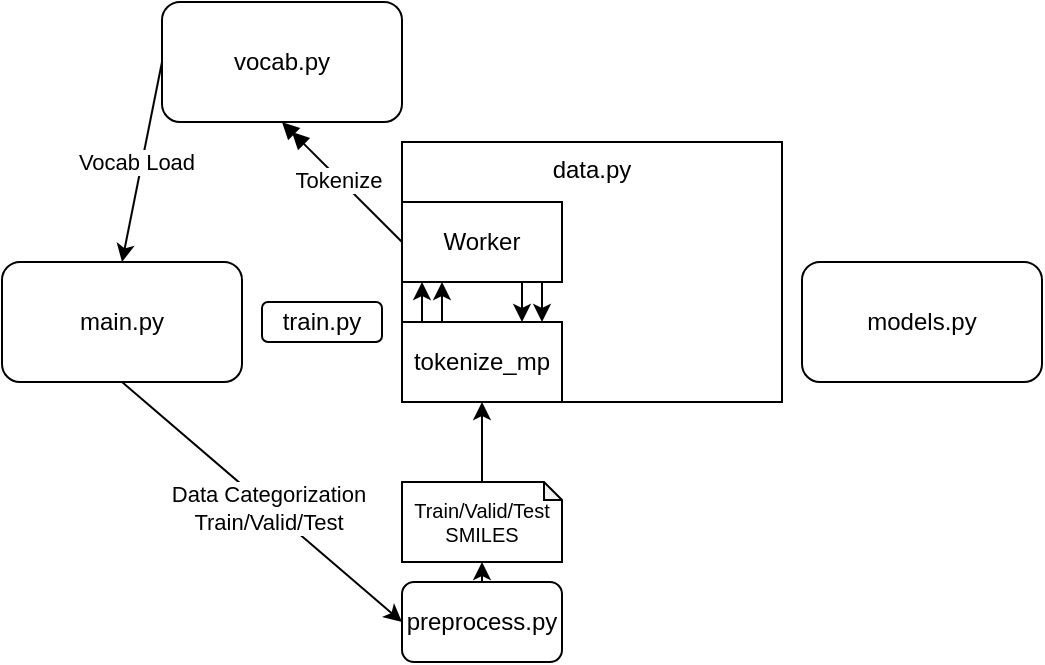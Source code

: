 <mxfile version="24.0.4" type="github">
  <diagram name="Page-1" id="P_324fa_6yjke-Muh9tB">
    <mxGraphModel dx="597" dy="347" grid="1" gridSize="10" guides="1" tooltips="1" connect="1" arrows="1" fold="1" page="1" pageScale="1" pageWidth="850" pageHeight="1100" math="0" shadow="0">
      <root>
        <mxCell id="0" />
        <mxCell id="1" parent="0" />
        <mxCell id="LlWjDGCFj3o7en6xaWXe-3" value="main.py" style="rounded=1;whiteSpace=wrap;html=1;" parent="1" vertex="1">
          <mxGeometry x="120" y="360" width="120" height="60" as="geometry" />
        </mxCell>
        <mxCell id="LlWjDGCFj3o7en6xaWXe-5" value="models.py" style="rounded=1;whiteSpace=wrap;html=1;" parent="1" vertex="1">
          <mxGeometry x="520" y="360" width="120" height="60" as="geometry" />
        </mxCell>
        <mxCell id="LlWjDGCFj3o7en6xaWXe-6" value="preprocess.py" style="rounded=1;whiteSpace=wrap;html=1;" parent="1" vertex="1">
          <mxGeometry x="320" y="520" width="80" height="40" as="geometry" />
        </mxCell>
        <mxCell id="LlWjDGCFj3o7en6xaWXe-7" value="train.py" style="rounded=1;whiteSpace=wrap;html=1;" parent="1" vertex="1">
          <mxGeometry x="250" y="380" width="60" height="20" as="geometry" />
        </mxCell>
        <mxCell id="LlWjDGCFj3o7en6xaWXe-8" value="vocab.py" style="rounded=1;whiteSpace=wrap;html=1;" parent="1" vertex="1">
          <mxGeometry x="200" y="230" width="120" height="60" as="geometry" />
        </mxCell>
        <mxCell id="LlWjDGCFj3o7en6xaWXe-9" value="" style="endArrow=classic;html=1;rounded=0;exitX=0.5;exitY=1;exitDx=0;exitDy=0;entryX=0;entryY=0.5;entryDx=0;entryDy=0;" parent="1" source="LlWjDGCFj3o7en6xaWXe-3" target="LlWjDGCFj3o7en6xaWXe-6" edge="1">
          <mxGeometry width="50" height="50" relative="1" as="geometry">
            <mxPoint x="220" y="460" as="sourcePoint" />
            <mxPoint x="270" y="410" as="targetPoint" />
          </mxGeometry>
        </mxCell>
        <mxCell id="LlWjDGCFj3o7en6xaWXe-10" value="&lt;div&gt;Data Categorization&lt;/div&gt;&lt;div&gt;Train/Valid/Test&lt;br&gt;&lt;/div&gt;" style="edgeLabel;html=1;align=center;verticalAlign=middle;resizable=0;points=[];" parent="LlWjDGCFj3o7en6xaWXe-9" vertex="1" connectable="0">
          <mxGeometry x="0.039" relative="1" as="geometry">
            <mxPoint as="offset" />
          </mxGeometry>
        </mxCell>
        <mxCell id="LlWjDGCFj3o7en6xaWXe-11" value="" style="endArrow=classic;html=1;rounded=0;entryX=0.5;entryY=0;entryDx=0;entryDy=0;exitX=0;exitY=0.5;exitDx=0;exitDy=0;" parent="1" source="LlWjDGCFj3o7en6xaWXe-8" target="LlWjDGCFj3o7en6xaWXe-3" edge="1">
          <mxGeometry width="50" height="50" relative="1" as="geometry">
            <mxPoint x="230" y="310" as="sourcePoint" />
            <mxPoint x="170" y="300" as="targetPoint" />
          </mxGeometry>
        </mxCell>
        <mxCell id="LlWjDGCFj3o7en6xaWXe-12" value="Vocab Load" style="edgeLabel;html=1;align=center;verticalAlign=middle;resizable=0;points=[];" parent="LlWjDGCFj3o7en6xaWXe-11" vertex="1" connectable="0">
          <mxGeometry x="-0.002" y="-3" relative="1" as="geometry">
            <mxPoint as="offset" />
          </mxGeometry>
        </mxCell>
        <mxCell id="LlWjDGCFj3o7en6xaWXe-13" value="" style="endArrow=classic;html=1;rounded=0;exitX=0.5;exitY=0;exitDx=0;exitDy=0;entryX=0.5;entryY=1;entryDx=0;entryDy=0;entryPerimeter=0;" parent="1" source="LlWjDGCFj3o7en6xaWXe-6" target="LlWjDGCFj3o7en6xaWXe-15" edge="1">
          <mxGeometry width="50" height="50" relative="1" as="geometry">
            <mxPoint x="420" y="500" as="sourcePoint" />
            <mxPoint x="380" y="500" as="targetPoint" />
          </mxGeometry>
        </mxCell>
        <mxCell id="LlWjDGCFj3o7en6xaWXe-15" value="&lt;div style=&quot;font-size: 10px;&quot;&gt;&lt;font style=&quot;font-size: 10px;&quot;&gt;Train/Valid/Test&lt;br style=&quot;font-size: 10px;&quot;&gt;&lt;/font&gt;&lt;/div&gt;&lt;div style=&quot;font-size: 10px;&quot;&gt;&lt;font style=&quot;font-size: 10px;&quot;&gt;SMILES&lt;/font&gt;&lt;/div&gt;" style="shape=note;whiteSpace=wrap;html=1;backgroundOutline=1;darkOpacity=0.05;size=9;fontSize=10;" parent="1" vertex="1">
          <mxGeometry x="320" y="470" width="80" height="40" as="geometry" />
        </mxCell>
        <mxCell id="LlWjDGCFj3o7en6xaWXe-23" style="rounded=0;orthogonalLoop=1;jettySize=auto;html=1;exitX=0.5;exitY=0;exitDx=0;exitDy=0;exitPerimeter=0;entryX=0.5;entryY=1;entryDx=0;entryDy=0;" parent="1" source="LlWjDGCFj3o7en6xaWXe-15" target="LlWjDGCFj3o7en6xaWXe-27" edge="1">
          <mxGeometry relative="1" as="geometry" />
        </mxCell>
        <mxCell id="LlWjDGCFj3o7en6xaWXe-29" value="" style="group" parent="1" vertex="1" connectable="0">
          <mxGeometry x="320" y="300" width="190" height="130" as="geometry" />
        </mxCell>
        <mxCell id="LlWjDGCFj3o7en6xaWXe-4" value="data.py" style="rounded=0;whiteSpace=wrap;html=1;horizontal=1;verticalAlign=top;glass=0;shadow=0;textShadow=0;" parent="LlWjDGCFj3o7en6xaWXe-29" vertex="1">
          <mxGeometry width="190" height="130" as="geometry" />
        </mxCell>
        <mxCell id="LlWjDGCFj3o7en6xaWXe-27" value="tokenize_mp" style="rounded=0;whiteSpace=wrap;html=1;" parent="LlWjDGCFj3o7en6xaWXe-29" vertex="1">
          <mxGeometry y="90" width="80" height="40" as="geometry" />
        </mxCell>
        <mxCell id="J6uo8NXID0gWZEXgctfa-3" value="Worker" style="rounded=0;whiteSpace=wrap;html=1;" vertex="1" parent="LlWjDGCFj3o7en6xaWXe-29">
          <mxGeometry y="30" width="80" height="40" as="geometry" />
        </mxCell>
        <mxCell id="J6uo8NXID0gWZEXgctfa-9" value="" style="endArrow=classic;html=1;rounded=0;exitX=0.25;exitY=0;exitDx=0;exitDy=0;entryX=0.25;entryY=1;entryDx=0;entryDy=0;" edge="1" parent="LlWjDGCFj3o7en6xaWXe-29" source="LlWjDGCFj3o7en6xaWXe-27" target="J6uo8NXID0gWZEXgctfa-3">
          <mxGeometry width="50" height="50" relative="1" as="geometry">
            <mxPoint x="30" y="80" as="sourcePoint" />
            <mxPoint x="80" y="30" as="targetPoint" />
          </mxGeometry>
        </mxCell>
        <mxCell id="J6uo8NXID0gWZEXgctfa-10" value="" style="endArrow=classic;html=1;rounded=0;exitX=0.25;exitY=0;exitDx=0;exitDy=0;entryX=0.25;entryY=1;entryDx=0;entryDy=0;" edge="1" parent="LlWjDGCFj3o7en6xaWXe-29">
          <mxGeometry width="50" height="50" relative="1" as="geometry">
            <mxPoint x="10" y="90" as="sourcePoint" />
            <mxPoint x="10" y="70" as="targetPoint" />
          </mxGeometry>
        </mxCell>
        <mxCell id="J6uo8NXID0gWZEXgctfa-11" value="" style="endArrow=classic;html=1;rounded=0;exitX=0.75;exitY=1;exitDx=0;exitDy=0;entryX=0.75;entryY=0;entryDx=0;entryDy=0;" edge="1" parent="LlWjDGCFj3o7en6xaWXe-29" source="J6uo8NXID0gWZEXgctfa-3" target="LlWjDGCFj3o7en6xaWXe-27">
          <mxGeometry width="50" height="50" relative="1" as="geometry">
            <mxPoint x="60" y="70" as="sourcePoint" />
            <mxPoint x="60" y="90" as="targetPoint" />
          </mxGeometry>
        </mxCell>
        <mxCell id="J6uo8NXID0gWZEXgctfa-12" value="" style="endArrow=classic;html=1;rounded=0;exitX=0.75;exitY=1;exitDx=0;exitDy=0;entryX=0.75;entryY=0;entryDx=0;entryDy=0;" edge="1" parent="LlWjDGCFj3o7en6xaWXe-29">
          <mxGeometry width="50" height="50" relative="1" as="geometry">
            <mxPoint x="70" y="70" as="sourcePoint" />
            <mxPoint x="70" y="90" as="targetPoint" />
          </mxGeometry>
        </mxCell>
        <mxCell id="J6uo8NXID0gWZEXgctfa-1" style="rounded=0;orthogonalLoop=1;jettySize=auto;html=1;entryX=0.5;entryY=1;entryDx=0;entryDy=0;endArrow=doubleBlock;endFill=1;" edge="1" parent="1" target="LlWjDGCFj3o7en6xaWXe-8">
          <mxGeometry relative="1" as="geometry">
            <mxPoint x="320" y="350" as="sourcePoint" />
          </mxGeometry>
        </mxCell>
        <mxCell id="J6uo8NXID0gWZEXgctfa-2" value="Tokenize" style="edgeLabel;html=1;align=center;verticalAlign=middle;resizable=0;points=[];" vertex="1" connectable="0" parent="J6uo8NXID0gWZEXgctfa-1">
          <mxGeometry x="0.062" y="1" relative="1" as="geometry">
            <mxPoint as="offset" />
          </mxGeometry>
        </mxCell>
      </root>
    </mxGraphModel>
  </diagram>
</mxfile>
